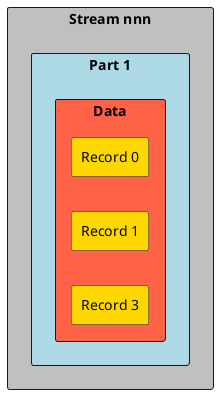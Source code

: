 @startuml
left to right direction

rectangle "Stream nnn" #Silver {
    rectangle "Part 1" #LightBLue {
        rectangle "Data" #Tomato {
            rectangle "Record 0" #Gold {
            }
            rectangle "Record 1" #Gold {
            }
            rectangle "Record 3" #Gold {
            }
        }
    }
}

@enduml

